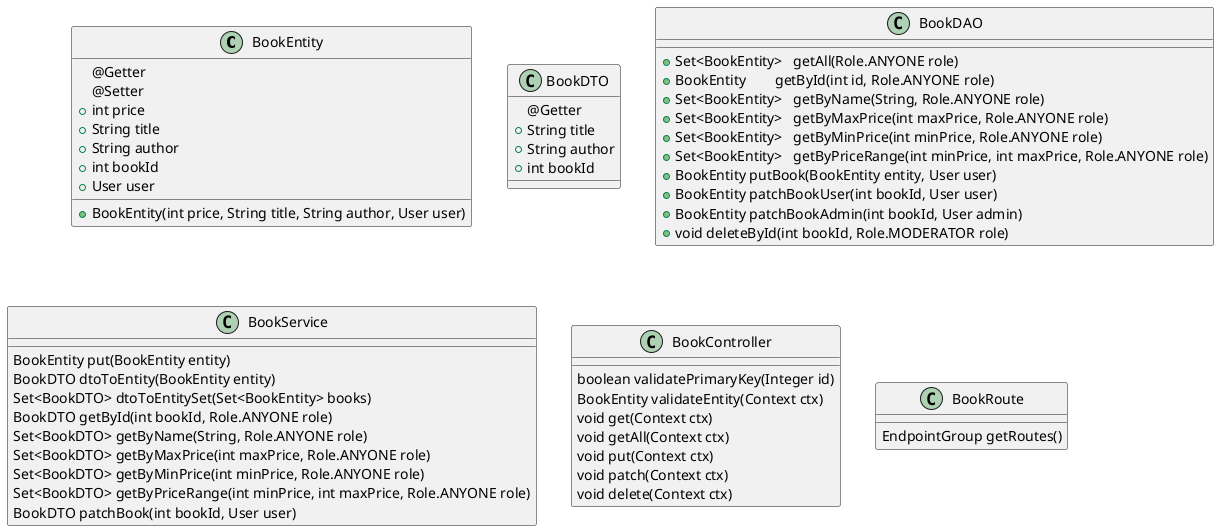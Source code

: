 @startuml
'https://plantuml.com/class-diagram

class   BookEntity
class   BookDTO
class   BookDAO
class   BookService
class   BookController
class   BookRoute

class BookEntity{
@Getter
@Setter
+ int price
+ String title
+ String author
+ int bookId
+ User user
+ BookEntity(int price, String title, String author, User user)
}

class BookDTO{
@Getter
+ String title
+ String author
+ int bookId
}

class BookDAO {
+   Set<BookEntity>   getAll(Role.ANYONE role)
+   BookEntity        getById(int id, Role.ANYONE role)
+   Set<BookEntity>   getByName(String, Role.ANYONE role)
+   Set<BookEntity>   getByMaxPrice(int maxPrice, Role.ANYONE role)
+   Set<BookEntity>   getByMinPrice(int minPrice, Role.ANYONE role)
+   Set<BookEntity>   getByPriceRange(int minPrice, int maxPrice, Role.ANYONE role)
+   BookEntity putBook(BookEntity entity, User user)
+   BookEntity patchBookUser(int bookId, User user)
+   BookEntity patchBookAdmin(int bookId, User admin)
+   void deleteById(int bookId, Role.MODERATOR role)
}

class BookService{
BookEntity put(BookEntity entity)
BookDTO dtoToEntity(BookEntity entity)
Set<BookDTO> dtoToEntitySet(Set<BookEntity> books)
BookDTO getById(int bookId, Role.ANYONE role)
Set<BookDTO> getByName(String, Role.ANYONE role)
Set<BookDTO> getByMaxPrice(int maxPrice, Role.ANYONE role)
Set<BookDTO> getByMinPrice(int minPrice, Role.ANYONE role)
Set<BookDTO> getByPriceRange(int minPrice, int maxPrice, Role.ANYONE role)
BookDTO patchBook(int bookId, User user)
}

class BookController{
boolean validatePrimaryKey(Integer id)
BookEntity validateEntity(Context ctx)
void get(Context ctx)
void getAll(Context ctx)
void put(Context ctx)
void patch(Context ctx)
void delete(Context ctx)
}

class BookRoute{
EndpointGroup getRoutes()
}

@enduml